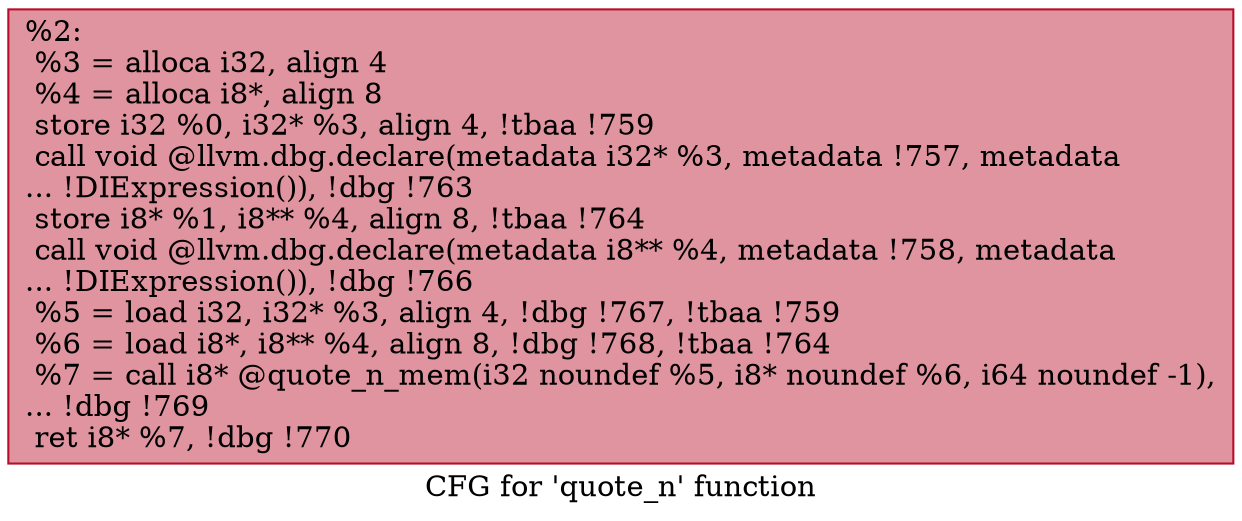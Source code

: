 digraph "CFG for 'quote_n' function" {
	label="CFG for 'quote_n' function";

	Node0x86de50 [shape=record,color="#b70d28ff", style=filled, fillcolor="#b70d2870",label="{%2:\l  %3 = alloca i32, align 4\l  %4 = alloca i8*, align 8\l  store i32 %0, i32* %3, align 4, !tbaa !759\l  call void @llvm.dbg.declare(metadata i32* %3, metadata !757, metadata\l... !DIExpression()), !dbg !763\l  store i8* %1, i8** %4, align 8, !tbaa !764\l  call void @llvm.dbg.declare(metadata i8** %4, metadata !758, metadata\l... !DIExpression()), !dbg !766\l  %5 = load i32, i32* %3, align 4, !dbg !767, !tbaa !759\l  %6 = load i8*, i8** %4, align 8, !dbg !768, !tbaa !764\l  %7 = call i8* @quote_n_mem(i32 noundef %5, i8* noundef %6, i64 noundef -1),\l... !dbg !769\l  ret i8* %7, !dbg !770\l}"];
}
